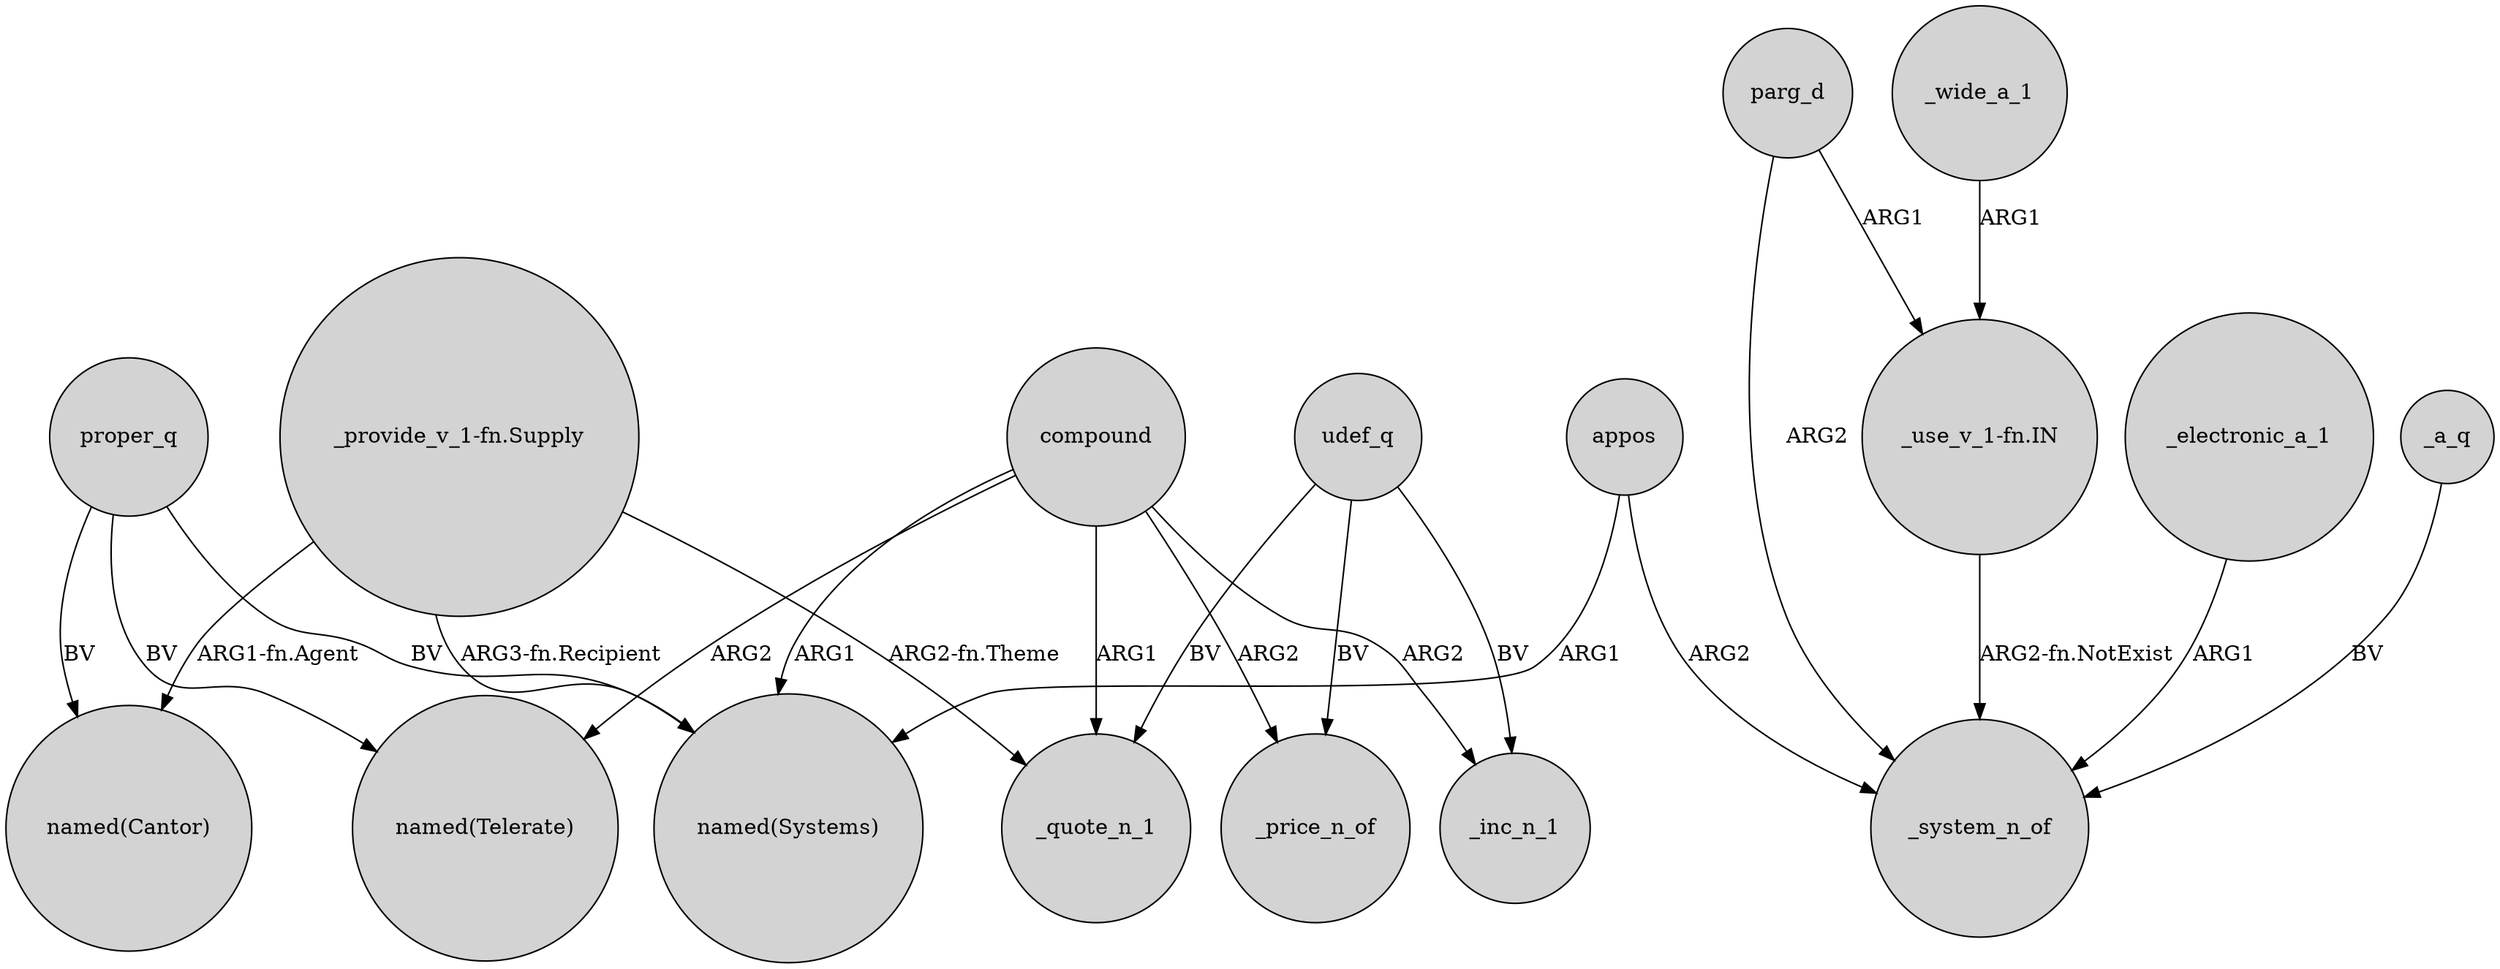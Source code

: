 digraph {
	node [shape=circle style=filled]
	proper_q -> "named(Cantor)" [label=BV]
	compound -> _price_n_of [label=ARG2]
	udef_q -> _inc_n_1 [label=BV]
	udef_q -> _price_n_of [label=BV]
	_wide_a_1 -> "_use_v_1-fn.IN" [label=ARG1]
	compound -> "named(Telerate)" [label=ARG2]
	parg_d -> _system_n_of [label=ARG2]
	compound -> "named(Systems)" [label=ARG1]
	parg_d -> "_use_v_1-fn.IN" [label=ARG1]
	_electronic_a_1 -> _system_n_of [label=ARG1]
	udef_q -> _quote_n_1 [label=BV]
	"_provide_v_1-fn.Supply" -> "named(Cantor)" [label="ARG1-fn.Agent"]
	proper_q -> "named(Systems)" [label=BV]
	"_use_v_1-fn.IN" -> _system_n_of [label="ARG2-fn.NotExist"]
	"_provide_v_1-fn.Supply" -> "named(Systems)" [label="ARG3-fn.Recipient"]
	_a_q -> _system_n_of [label=BV]
	"_provide_v_1-fn.Supply" -> _quote_n_1 [label="ARG2-fn.Theme"]
	proper_q -> "named(Telerate)" [label=BV]
	appos -> _system_n_of [label=ARG2]
	compound -> _inc_n_1 [label=ARG2]
	appos -> "named(Systems)" [label=ARG1]
	compound -> _quote_n_1 [label=ARG1]
}
